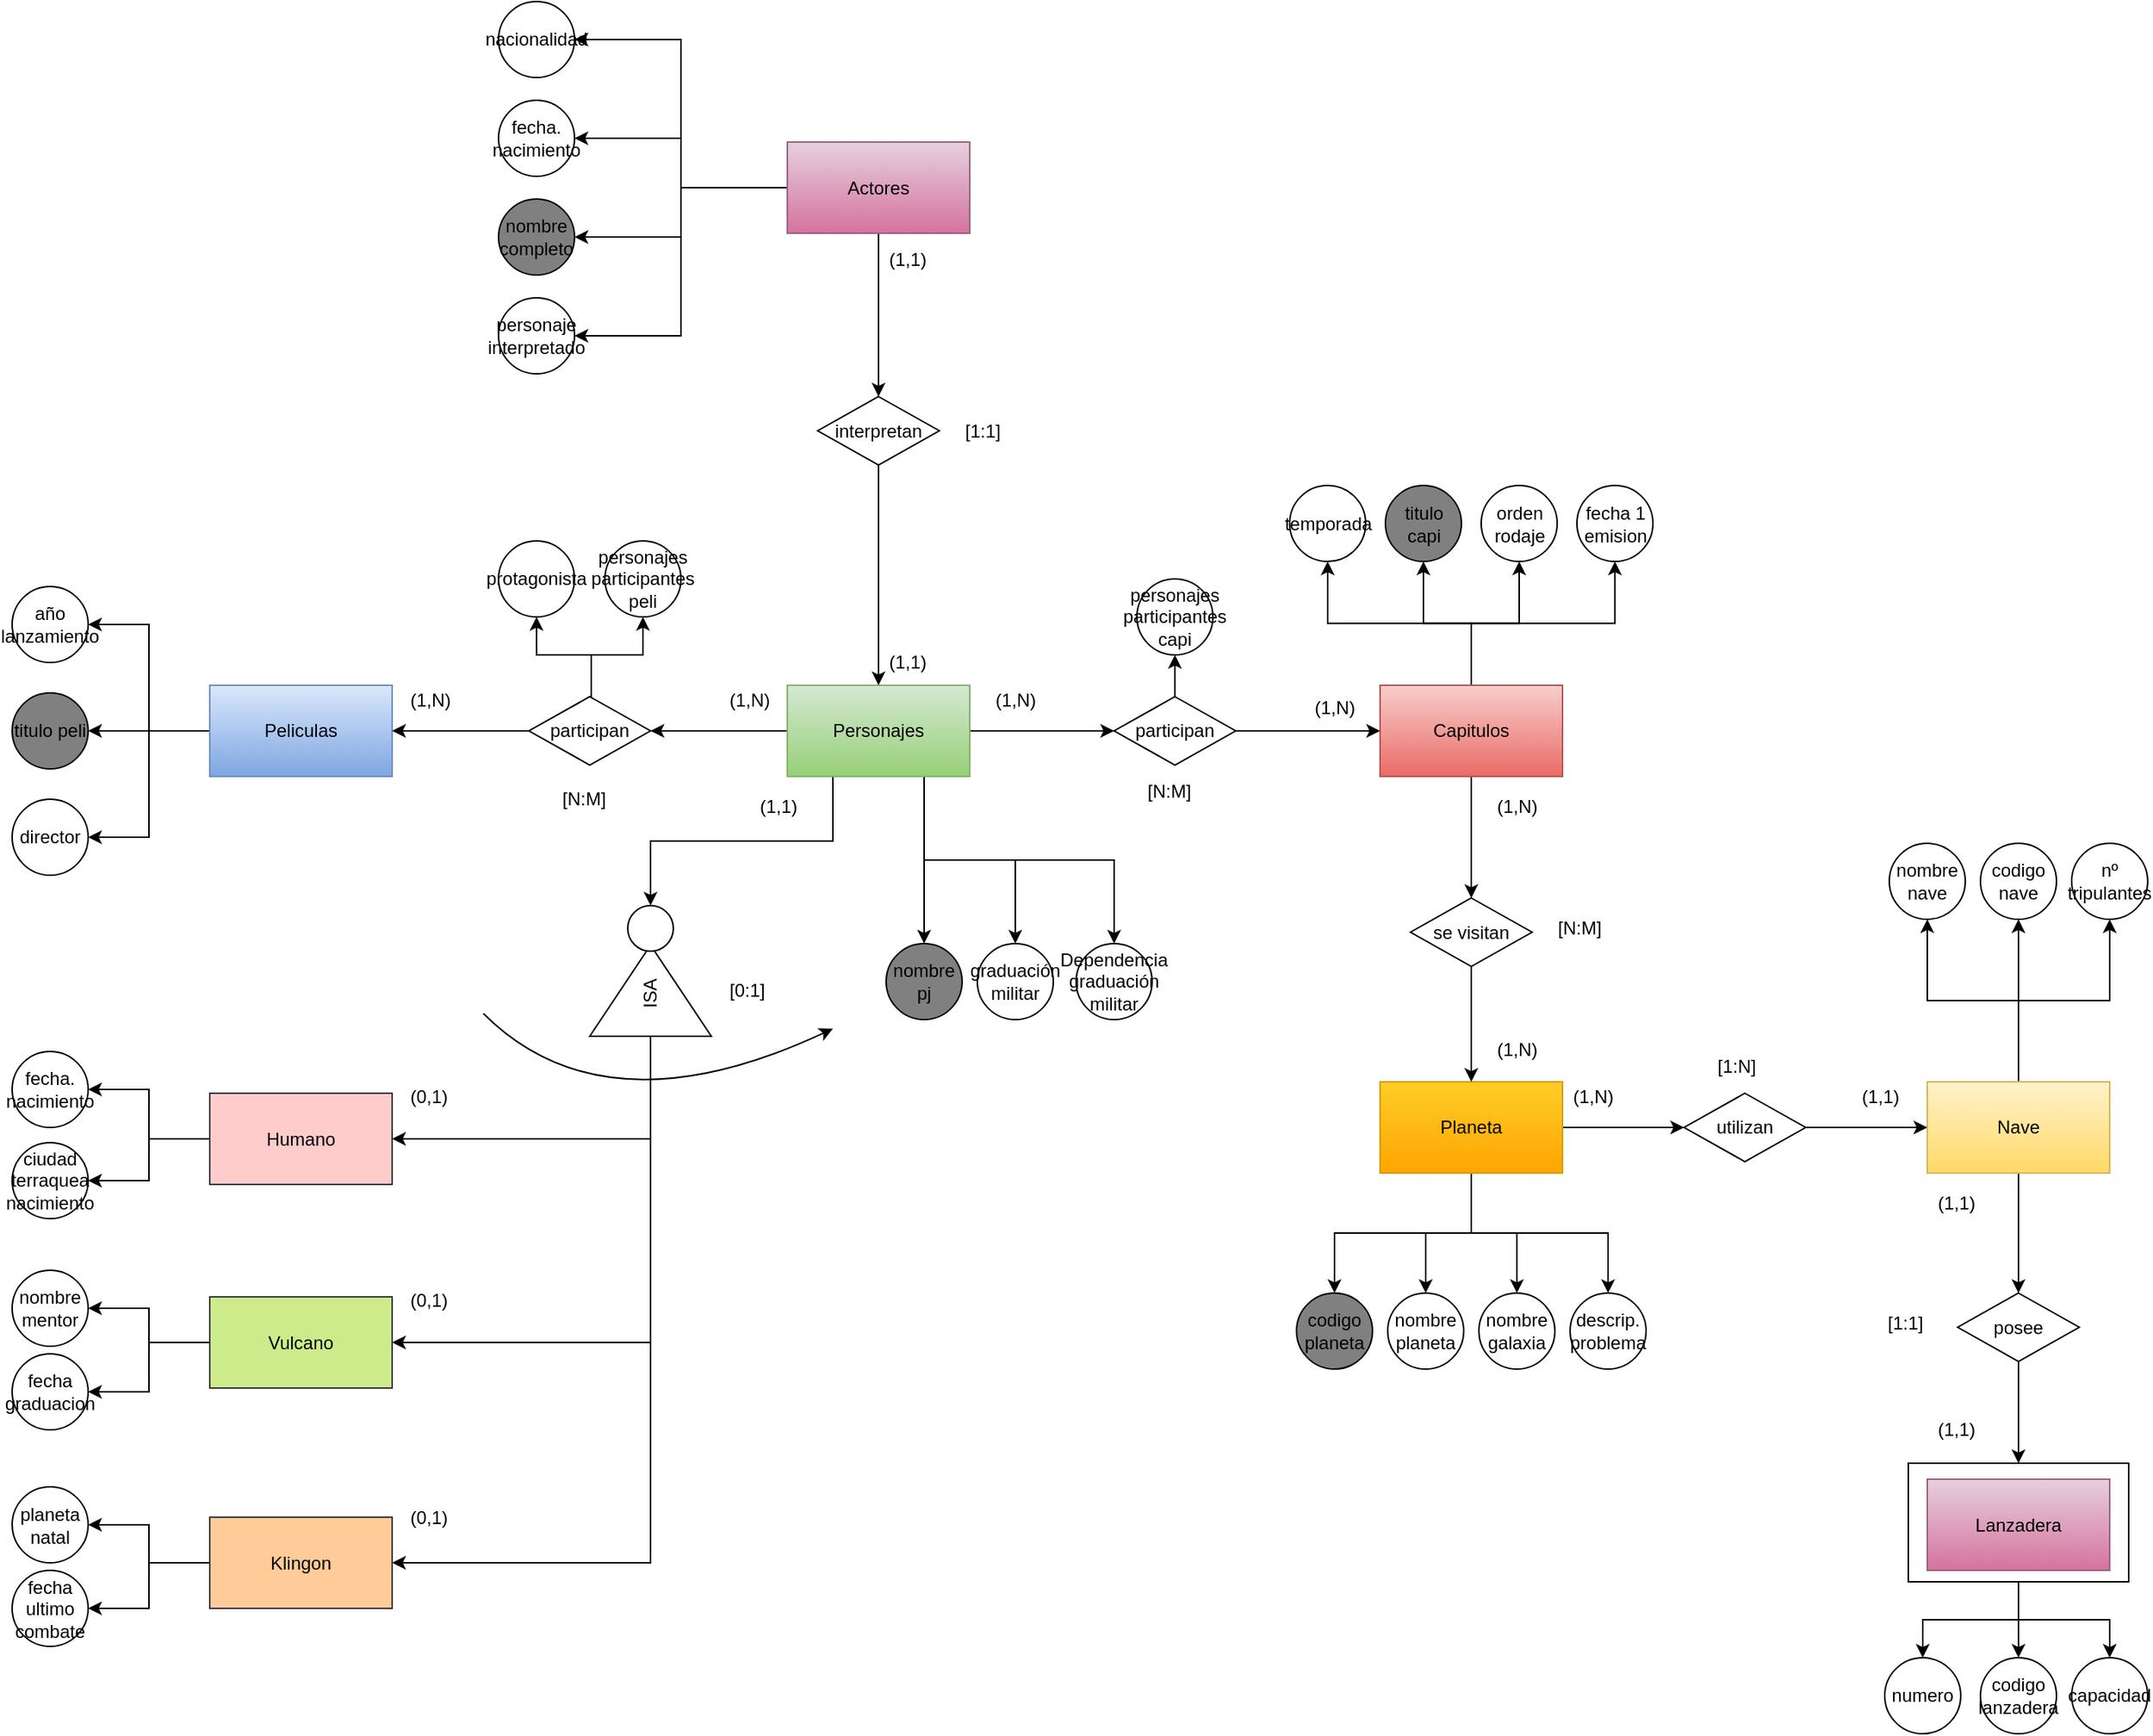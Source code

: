 <mxfile version="12.1.9" type="google" pages="1"><diagram id="Bj_cjg3gW9dYIg-QaqvD" name="Page-1"><mxGraphModel dx="3174" dy="2449" grid="1" gridSize="10" guides="1" tooltips="1" connect="1" arrows="1" fold="1" page="1" pageScale="1" pageWidth="827" pageHeight="1169" math="0" shadow="0"><root><mxCell id="0"/><mxCell id="1" parent="0"/><mxCell id="wrUA7awFtTfuler8grp1-19" style="edgeStyle=orthogonalEdgeStyle;rounded=0;orthogonalLoop=1;jettySize=auto;html=1;exitX=0.5;exitY=1;exitDx=0;exitDy=0;entryX=0.5;entryY=0;entryDx=0;entryDy=0;" edge="1" parent="1" source="wrUA7awFtTfuler8grp1-12" target="wrUA7awFtTfuler8grp1-13"><mxGeometry relative="1" as="geometry"/></mxCell><mxCell id="wrUA7awFtTfuler8grp1-21" style="edgeStyle=orthogonalEdgeStyle;rounded=0;orthogonalLoop=1;jettySize=auto;html=1;exitX=0.5;exitY=1;exitDx=0;exitDy=0;entryX=0.5;entryY=0;entryDx=0;entryDy=0;" edge="1" parent="1" source="wrUA7awFtTfuler8grp1-12" target="wrUA7awFtTfuler8grp1-8"><mxGeometry relative="1" as="geometry"/></mxCell><mxCell id="wrUA7awFtTfuler8grp1-22" style="edgeStyle=orthogonalEdgeStyle;rounded=0;orthogonalLoop=1;jettySize=auto;html=1;exitX=0.5;exitY=1;exitDx=0;exitDy=0;entryX=0.5;entryY=0;entryDx=0;entryDy=0;" edge="1" parent="1" source="wrUA7awFtTfuler8grp1-12" target="wrUA7awFtTfuler8grp1-9"><mxGeometry relative="1" as="geometry"/></mxCell><mxCell id="wrUA7awFtTfuler8grp1-12" value="" style="rounded=0;whiteSpace=wrap;html=1;" vertex="1" parent="1"><mxGeometry x="847.5" y="942" width="145" height="78" as="geometry"/></mxCell><mxCell id="1M9IzgPgor5zGGM9JkSE-14" style="edgeStyle=orthogonalEdgeStyle;rounded=0;orthogonalLoop=1;jettySize=auto;html=1;exitX=0;exitY=0.5;exitDx=0;exitDy=0;entryX=1;entryY=0.5;entryDx=0;entryDy=0;" parent="1" source="1M9IzgPgor5zGGM9JkSE-1" target="1M9IzgPgor5zGGM9JkSE-13" edge="1"><mxGeometry relative="1" as="geometry"/></mxCell><mxCell id="1M9IzgPgor5zGGM9JkSE-15" style="edgeStyle=orthogonalEdgeStyle;rounded=0;orthogonalLoop=1;jettySize=auto;html=1;exitX=0;exitY=0.5;exitDx=0;exitDy=0;entryX=1;entryY=0.5;entryDx=0;entryDy=0;" parent="1" source="1M9IzgPgor5zGGM9JkSE-1" target="1M9IzgPgor5zGGM9JkSE-12" edge="1"><mxGeometry relative="1" as="geometry"/></mxCell><mxCell id="1M9IzgPgor5zGGM9JkSE-16" style="edgeStyle=orthogonalEdgeStyle;rounded=0;orthogonalLoop=1;jettySize=auto;html=1;exitX=0;exitY=0.5;exitDx=0;exitDy=0;entryX=1;entryY=0.5;entryDx=0;entryDy=0;" parent="1" source="1M9IzgPgor5zGGM9JkSE-1" target="1M9IzgPgor5zGGM9JkSE-10" edge="1"><mxGeometry relative="1" as="geometry"/></mxCell><mxCell id="1M9IzgPgor5zGGM9JkSE-17" style="edgeStyle=orthogonalEdgeStyle;rounded=0;orthogonalLoop=1;jettySize=auto;html=1;exitX=0;exitY=0.5;exitDx=0;exitDy=0;entryX=1;entryY=0.5;entryDx=0;entryDy=0;" parent="1" source="1M9IzgPgor5zGGM9JkSE-1" target="1M9IzgPgor5zGGM9JkSE-11" edge="1"><mxGeometry relative="1" as="geometry"/></mxCell><mxCell id="1M9IzgPgor5zGGM9JkSE-67" style="edgeStyle=orthogonalEdgeStyle;rounded=0;orthogonalLoop=1;jettySize=auto;html=1;exitX=0.5;exitY=1;exitDx=0;exitDy=0;entryX=0.5;entryY=0;entryDx=0;entryDy=0;" parent="1" source="1M9IzgPgor5zGGM9JkSE-1" target="1M9IzgPgor5zGGM9JkSE-6" edge="1"><mxGeometry relative="1" as="geometry"/></mxCell><mxCell id="1M9IzgPgor5zGGM9JkSE-1" value="Actores" style="rounded=0;whiteSpace=wrap;html=1;gradientColor=#d5739d;fillColor=#e6d0de;strokeColor=#996185;" parent="1" vertex="1"><mxGeometry x="110" y="72.5" width="120" height="60" as="geometry"/></mxCell><mxCell id="1M9IzgPgor5zGGM9JkSE-53" style="edgeStyle=orthogonalEdgeStyle;rounded=0;orthogonalLoop=1;jettySize=auto;html=1;exitX=1;exitY=0.5;exitDx=0;exitDy=0;entryX=0;entryY=0.5;entryDx=0;entryDy=0;" parent="1" source="1M9IzgPgor5zGGM9JkSE-2" target="1M9IzgPgor5zGGM9JkSE-52" edge="1"><mxGeometry relative="1" as="geometry"/></mxCell><mxCell id="1M9IzgPgor5zGGM9JkSE-63" style="edgeStyle=orthogonalEdgeStyle;rounded=0;orthogonalLoop=1;jettySize=auto;html=1;exitX=0;exitY=0.5;exitDx=0;exitDy=0;entryX=1;entryY=0.5;entryDx=0;entryDy=0;" parent="1" source="1M9IzgPgor5zGGM9JkSE-2" target="1M9IzgPgor5zGGM9JkSE-60" edge="1"><mxGeometry relative="1" as="geometry"/></mxCell><mxCell id="zNhk2c5DU35OOitntYOD-1" style="edgeStyle=orthogonalEdgeStyle;rounded=0;orthogonalLoop=1;jettySize=auto;html=1;exitX=0.75;exitY=1;exitDx=0;exitDy=0;entryX=0.5;entryY=0;entryDx=0;entryDy=0;" parent="1" source="1M9IzgPgor5zGGM9JkSE-2" target="1M9IzgPgor5zGGM9JkSE-23" edge="1"><mxGeometry relative="1" as="geometry"/></mxCell><mxCell id="zNhk2c5DU35OOitntYOD-3" style="edgeStyle=orthogonalEdgeStyle;rounded=0;orthogonalLoop=1;jettySize=auto;html=1;exitX=0.75;exitY=1;exitDx=0;exitDy=0;entryX=0.5;entryY=0;entryDx=0;entryDy=0;" parent="1" source="1M9IzgPgor5zGGM9JkSE-2" target="1M9IzgPgor5zGGM9JkSE-21" edge="1"><mxGeometry relative="1" as="geometry"/></mxCell><mxCell id="zNhk2c5DU35OOitntYOD-4" style="edgeStyle=orthogonalEdgeStyle;rounded=0;orthogonalLoop=1;jettySize=auto;html=1;exitX=0.75;exitY=1;exitDx=0;exitDy=0;entryX=0.5;entryY=0;entryDx=0;entryDy=0;" parent="1" source="1M9IzgPgor5zGGM9JkSE-2" target="1M9IzgPgor5zGGM9JkSE-18" edge="1"><mxGeometry relative="1" as="geometry"/></mxCell><mxCell id="zNhk2c5DU35OOitntYOD-6" style="edgeStyle=orthogonalEdgeStyle;rounded=0;orthogonalLoop=1;jettySize=auto;html=1;exitX=0.25;exitY=1;exitDx=0;exitDy=0;entryX=1;entryY=0.5;entryDx=0;entryDy=0;" parent="1" source="wrUA7awFtTfuler8grp1-27" target="zNhk2c5DU35OOitntYOD-5" edge="1"><mxGeometry relative="1" as="geometry"/></mxCell><mxCell id="wrUA7awFtTfuler8grp1-29" style="edgeStyle=orthogonalEdgeStyle;rounded=0;orthogonalLoop=1;jettySize=auto;html=1;exitX=0.25;exitY=1;exitDx=0;exitDy=0;entryX=0.5;entryY=0;entryDx=0;entryDy=0;" edge="1" parent="1" source="1M9IzgPgor5zGGM9JkSE-2" target="wrUA7awFtTfuler8grp1-27"><mxGeometry relative="1" as="geometry"/></mxCell><mxCell id="1M9IzgPgor5zGGM9JkSE-2" value="Personajes" style="rounded=0;whiteSpace=wrap;html=1;gradientColor=#97d077;fillColor=#d5e8d4;strokeColor=#82b366;" parent="1" vertex="1"><mxGeometry x="110" y="430" width="120" height="60" as="geometry"/></mxCell><mxCell id="1M9IzgPgor5zGGM9JkSE-40" style="edgeStyle=orthogonalEdgeStyle;rounded=0;orthogonalLoop=1;jettySize=auto;html=1;exitX=0.5;exitY=1;exitDx=0;exitDy=0;entryX=0.5;entryY=0;entryDx=0;entryDy=0;" parent="1" source="1M9IzgPgor5zGGM9JkSE-3" target="1M9IzgPgor5zGGM9JkSE-39" edge="1"><mxGeometry relative="1" as="geometry"/></mxCell><mxCell id="1M9IzgPgor5zGGM9JkSE-48" style="edgeStyle=orthogonalEdgeStyle;rounded=0;orthogonalLoop=1;jettySize=auto;html=1;exitX=0.5;exitY=0;exitDx=0;exitDy=0;entryX=0.5;entryY=1;entryDx=0;entryDy=0;" parent="1" source="1M9IzgPgor5zGGM9JkSE-3" target="1M9IzgPgor5zGGM9JkSE-30" edge="1"><mxGeometry relative="1" as="geometry"/></mxCell><mxCell id="1M9IzgPgor5zGGM9JkSE-49" style="edgeStyle=orthogonalEdgeStyle;rounded=0;orthogonalLoop=1;jettySize=auto;html=1;exitX=0.5;exitY=0;exitDx=0;exitDy=0;entryX=0.5;entryY=1;entryDx=0;entryDy=0;" parent="1" source="1M9IzgPgor5zGGM9JkSE-3" target="1M9IzgPgor5zGGM9JkSE-29" edge="1"><mxGeometry relative="1" as="geometry"/></mxCell><mxCell id="1M9IzgPgor5zGGM9JkSE-50" style="edgeStyle=orthogonalEdgeStyle;rounded=0;orthogonalLoop=1;jettySize=auto;html=1;exitX=0.5;exitY=0;exitDx=0;exitDy=0;entryX=0.5;entryY=1;entryDx=0;entryDy=0;" parent="1" source="1M9IzgPgor5zGGM9JkSE-3" target="1M9IzgPgor5zGGM9JkSE-31" edge="1"><mxGeometry relative="1" as="geometry"/></mxCell><mxCell id="1M9IzgPgor5zGGM9JkSE-51" style="edgeStyle=orthogonalEdgeStyle;rounded=0;orthogonalLoop=1;jettySize=auto;html=1;exitX=0.5;exitY=0;exitDx=0;exitDy=0;entryX=0.5;entryY=1;entryDx=0;entryDy=0;" parent="1" source="1M9IzgPgor5zGGM9JkSE-3" target="1M9IzgPgor5zGGM9JkSE-32" edge="1"><mxGeometry relative="1" as="geometry"/></mxCell><mxCell id="1M9IzgPgor5zGGM9JkSE-3" value="Capitulos" style="rounded=0;whiteSpace=wrap;html=1;gradientColor=#ea6b66;fillColor=#f8cecc;strokeColor=#b85450;" parent="1" vertex="1"><mxGeometry x="500" y="430" width="120" height="60" as="geometry"/></mxCell><mxCell id="1M9IzgPgor5zGGM9JkSE-71" style="edgeStyle=orthogonalEdgeStyle;rounded=0;orthogonalLoop=1;jettySize=auto;html=1;exitX=0;exitY=0.5;exitDx=0;exitDy=0;entryX=1;entryY=0.5;entryDx=0;entryDy=0;" parent="1" source="1M9IzgPgor5zGGM9JkSE-4" target="1M9IzgPgor5zGGM9JkSE-68" edge="1"><mxGeometry relative="1" as="geometry"/></mxCell><mxCell id="1M9IzgPgor5zGGM9JkSE-72" style="edgeStyle=orthogonalEdgeStyle;rounded=0;orthogonalLoop=1;jettySize=auto;html=1;exitX=0;exitY=0.5;exitDx=0;exitDy=0;entryX=1;entryY=0.5;entryDx=0;entryDy=0;" parent="1" source="1M9IzgPgor5zGGM9JkSE-4" target="1M9IzgPgor5zGGM9JkSE-69" edge="1"><mxGeometry relative="1" as="geometry"/></mxCell><mxCell id="1M9IzgPgor5zGGM9JkSE-73" style="edgeStyle=orthogonalEdgeStyle;rounded=0;orthogonalLoop=1;jettySize=auto;html=1;exitX=0;exitY=0.5;exitDx=0;exitDy=0;entryX=1;entryY=0.5;entryDx=0;entryDy=0;" parent="1" source="1M9IzgPgor5zGGM9JkSE-4" target="1M9IzgPgor5zGGM9JkSE-70" edge="1"><mxGeometry relative="1" as="geometry"/></mxCell><mxCell id="1M9IzgPgor5zGGM9JkSE-4" value="Peliculas" style="rounded=0;whiteSpace=wrap;html=1;gradientColor=#7ea6e0;fillColor=#dae8fc;strokeColor=#6c8ebf;" parent="1" vertex="1"><mxGeometry x="-270" y="430" width="120" height="60" as="geometry"/></mxCell><mxCell id="1M9IzgPgor5zGGM9JkSE-56" style="edgeStyle=orthogonalEdgeStyle;rounded=0;orthogonalLoop=1;jettySize=auto;html=1;exitX=0.5;exitY=1;exitDx=0;exitDy=0;entryX=0.5;entryY=0;entryDx=0;entryDy=0;" parent="1" source="1M9IzgPgor5zGGM9JkSE-5" target="1M9IzgPgor5zGGM9JkSE-42" edge="1"><mxGeometry relative="1" as="geometry"/></mxCell><mxCell id="1M9IzgPgor5zGGM9JkSE-57" style="edgeStyle=orthogonalEdgeStyle;rounded=0;orthogonalLoop=1;jettySize=auto;html=1;exitX=0.5;exitY=1;exitDx=0;exitDy=0;entryX=0.5;entryY=0;entryDx=0;entryDy=0;" parent="1" source="1M9IzgPgor5zGGM9JkSE-5" target="1M9IzgPgor5zGGM9JkSE-43" edge="1"><mxGeometry relative="1" as="geometry"/></mxCell><mxCell id="1M9IzgPgor5zGGM9JkSE-58" style="edgeStyle=orthogonalEdgeStyle;rounded=0;orthogonalLoop=1;jettySize=auto;html=1;exitX=0.5;exitY=1;exitDx=0;exitDy=0;entryX=0.5;entryY=0;entryDx=0;entryDy=0;" parent="1" source="1M9IzgPgor5zGGM9JkSE-5" target="1M9IzgPgor5zGGM9JkSE-44" edge="1"><mxGeometry relative="1" as="geometry"/></mxCell><mxCell id="1M9IzgPgor5zGGM9JkSE-59" style="edgeStyle=orthogonalEdgeStyle;rounded=0;orthogonalLoop=1;jettySize=auto;html=1;exitX=0.5;exitY=1;exitDx=0;exitDy=0;entryX=0.5;entryY=0;entryDx=0;entryDy=0;" parent="1" source="1M9IzgPgor5zGGM9JkSE-5" target="1M9IzgPgor5zGGM9JkSE-45" edge="1"><mxGeometry relative="1" as="geometry"/></mxCell><mxCell id="1M9IzgPgor5zGGM9JkSE-96" style="edgeStyle=orthogonalEdgeStyle;rounded=0;orthogonalLoop=1;jettySize=auto;html=1;exitX=1;exitY=0.5;exitDx=0;exitDy=0;entryX=0;entryY=0.5;entryDx=0;entryDy=0;" parent="1" source="1M9IzgPgor5zGGM9JkSE-5" target="1M9IzgPgor5zGGM9JkSE-95" edge="1"><mxGeometry relative="1" as="geometry"/></mxCell><mxCell id="1M9IzgPgor5zGGM9JkSE-5" value="Planeta" style="rounded=0;whiteSpace=wrap;html=1;gradientColor=#ffa500;fillColor=#ffcd28;strokeColor=#d79b00;" parent="1" vertex="1"><mxGeometry x="500" y="691" width="120" height="60" as="geometry"/></mxCell><mxCell id="wrUA7awFtTfuler8grp1-1" style="edgeStyle=orthogonalEdgeStyle;rounded=0;orthogonalLoop=1;jettySize=auto;html=1;exitX=0.5;exitY=0;exitDx=0;exitDy=0;entryX=0.5;entryY=1;entryDx=0;entryDy=0;" edge="1" parent="1" source="1M9IzgPgor5zGGM9JkSE-92" target="1M9IzgPgor5zGGM9JkSE-98"><mxGeometry relative="1" as="geometry"/></mxCell><mxCell id="wrUA7awFtTfuler8grp1-2" style="edgeStyle=orthogonalEdgeStyle;rounded=0;orthogonalLoop=1;jettySize=auto;html=1;exitX=0.5;exitY=0;exitDx=0;exitDy=0;entryX=0.5;entryY=1;entryDx=0;entryDy=0;" edge="1" parent="1" source="1M9IzgPgor5zGGM9JkSE-92" target="1M9IzgPgor5zGGM9JkSE-99"><mxGeometry relative="1" as="geometry"/></mxCell><mxCell id="wrUA7awFtTfuler8grp1-3" style="edgeStyle=orthogonalEdgeStyle;rounded=0;orthogonalLoop=1;jettySize=auto;html=1;exitX=0.5;exitY=0;exitDx=0;exitDy=0;entryX=0.5;entryY=1;entryDx=0;entryDy=0;" edge="1" parent="1" source="1M9IzgPgor5zGGM9JkSE-92" target="1M9IzgPgor5zGGM9JkSE-100"><mxGeometry relative="1" as="geometry"/></mxCell><mxCell id="wrUA7awFtTfuler8grp1-16" style="edgeStyle=orthogonalEdgeStyle;rounded=0;orthogonalLoop=1;jettySize=auto;html=1;exitX=0.5;exitY=1;exitDx=0;exitDy=0;entryX=0.5;entryY=0;entryDx=0;entryDy=0;" edge="1" parent="1" source="1M9IzgPgor5zGGM9JkSE-92" target="wrUA7awFtTfuler8grp1-15"><mxGeometry relative="1" as="geometry"/></mxCell><mxCell id="1M9IzgPgor5zGGM9JkSE-92" value="Nave" style="rounded=0;whiteSpace=wrap;html=1;gradientColor=#ffd966;fillColor=#fff2cc;strokeColor=#d6b656;" parent="1" vertex="1"><mxGeometry x="860" y="691" width="120" height="60" as="geometry"/></mxCell><mxCell id="1M9IzgPgor5zGGM9JkSE-8" style="edgeStyle=orthogonalEdgeStyle;rounded=0;orthogonalLoop=1;jettySize=auto;html=1;exitX=0.5;exitY=1;exitDx=0;exitDy=0;entryX=0.5;entryY=0;entryDx=0;entryDy=0;" parent="1" source="1M9IzgPgor5zGGM9JkSE-6" target="1M9IzgPgor5zGGM9JkSE-2" edge="1"><mxGeometry relative="1" as="geometry"/></mxCell><mxCell id="1M9IzgPgor5zGGM9JkSE-6" value="interpretan" style="rhombus;whiteSpace=wrap;html=1;" parent="1" vertex="1"><mxGeometry x="130" y="240" width="80" height="45" as="geometry"/></mxCell><mxCell id="1M9IzgPgor5zGGM9JkSE-10" value="nombre completo" style="ellipse;whiteSpace=wrap;html=1;aspect=fixed;fillColor=#808080;" parent="1" vertex="1"><mxGeometry x="-80" y="110" width="50" height="50" as="geometry"/></mxCell><mxCell id="1M9IzgPgor5zGGM9JkSE-11" value="personaje interpretado" style="ellipse;whiteSpace=wrap;html=1;aspect=fixed;" parent="1" vertex="1"><mxGeometry x="-80" y="175" width="50" height="50" as="geometry"/></mxCell><mxCell id="1M9IzgPgor5zGGM9JkSE-12" value="fecha. nacimiento" style="ellipse;whiteSpace=wrap;html=1;aspect=fixed;" parent="1" vertex="1"><mxGeometry x="-80" y="45" width="50" height="50" as="geometry"/></mxCell><mxCell id="1M9IzgPgor5zGGM9JkSE-13" value="nacionalidad" style="ellipse;whiteSpace=wrap;html=1;aspect=fixed;" parent="1" vertex="1"><mxGeometry x="-80" y="-20" width="50" height="50" as="geometry"/></mxCell><mxCell id="1M9IzgPgor5zGGM9JkSE-18" value="nombre pj" style="ellipse;whiteSpace=wrap;html=1;aspect=fixed;fillColor=#808080;" parent="1" vertex="1"><mxGeometry x="175" y="600" width="50" height="50" as="geometry"/></mxCell><mxCell id="1M9IzgPgor5zGGM9JkSE-21" value="graduación militar" style="ellipse;whiteSpace=wrap;html=1;aspect=fixed;" parent="1" vertex="1"><mxGeometry x="235" y="600" width="50" height="50" as="geometry"/></mxCell><mxCell id="1M9IzgPgor5zGGM9JkSE-23" value="Dependencia graduación militar" style="ellipse;whiteSpace=wrap;html=1;aspect=fixed;" parent="1" vertex="1"><mxGeometry x="300" y="600" width="50" height="50" as="geometry"/></mxCell><mxCell id="1M9IzgPgor5zGGM9JkSE-29" value="temporada" style="ellipse;whiteSpace=wrap;html=1;aspect=fixed;" parent="1" vertex="1"><mxGeometry x="440.5" y="298.5" width="50" height="50" as="geometry"/></mxCell><mxCell id="1M9IzgPgor5zGGM9JkSE-30" value="titulo capi" style="ellipse;whiteSpace=wrap;html=1;aspect=fixed;fillColor=#808080;" parent="1" vertex="1"><mxGeometry x="503.5" y="298.5" width="50" height="50" as="geometry"/></mxCell><mxCell id="1M9IzgPgor5zGGM9JkSE-31" value="orden rodaje" style="ellipse;whiteSpace=wrap;html=1;aspect=fixed;" parent="1" vertex="1"><mxGeometry x="566.5" y="298.5" width="50" height="50" as="geometry"/></mxCell><mxCell id="1M9IzgPgor5zGGM9JkSE-32" value="fecha 1 emision" style="ellipse;whiteSpace=wrap;html=1;aspect=fixed;" parent="1" vertex="1"><mxGeometry x="629.5" y="298.5" width="50" height="50" as="geometry"/></mxCell><mxCell id="1M9IzgPgor5zGGM9JkSE-33" value="personajes participantes capi" style="ellipse;whiteSpace=wrap;html=1;aspect=fixed;" parent="1" vertex="1"><mxGeometry x="340" y="360" width="50" height="50" as="geometry"/></mxCell><mxCell id="1M9IzgPgor5zGGM9JkSE-41" style="edgeStyle=orthogonalEdgeStyle;rounded=0;orthogonalLoop=1;jettySize=auto;html=1;exitX=0.5;exitY=1;exitDx=0;exitDy=0;entryX=0.5;entryY=0;entryDx=0;entryDy=0;" parent="1" source="1M9IzgPgor5zGGM9JkSE-39" target="1M9IzgPgor5zGGM9JkSE-5" edge="1"><mxGeometry relative="1" as="geometry"/></mxCell><mxCell id="1M9IzgPgor5zGGM9JkSE-39" value="se visitan" style="rhombus;whiteSpace=wrap;html=1;" parent="1" vertex="1"><mxGeometry x="520" y="570" width="80" height="45" as="geometry"/></mxCell><mxCell id="1M9IzgPgor5zGGM9JkSE-42" value="codigo planeta" style="ellipse;whiteSpace=wrap;html=1;aspect=fixed;fillColor=#808080;" parent="1" vertex="1"><mxGeometry x="445" y="830" width="50" height="50" as="geometry"/></mxCell><mxCell id="1M9IzgPgor5zGGM9JkSE-43" value="nombre planeta" style="ellipse;whiteSpace=wrap;html=1;aspect=fixed;" parent="1" vertex="1"><mxGeometry x="505" y="830" width="50" height="50" as="geometry"/></mxCell><mxCell id="1M9IzgPgor5zGGM9JkSE-44" value="nombre galaxia" style="ellipse;whiteSpace=wrap;html=1;aspect=fixed;" parent="1" vertex="1"><mxGeometry x="565" y="830" width="50" height="50" as="geometry"/></mxCell><mxCell id="1M9IzgPgor5zGGM9JkSE-45" value="descrip. problema" style="ellipse;whiteSpace=wrap;html=1;aspect=fixed;" parent="1" vertex="1"><mxGeometry x="625" y="830" width="50" height="50" as="geometry"/></mxCell><mxCell id="1M9IzgPgor5zGGM9JkSE-54" style="edgeStyle=orthogonalEdgeStyle;rounded=0;orthogonalLoop=1;jettySize=auto;html=1;exitX=1;exitY=0.5;exitDx=0;exitDy=0;entryX=0;entryY=0.5;entryDx=0;entryDy=0;" parent="1" source="1M9IzgPgor5zGGM9JkSE-52" target="1M9IzgPgor5zGGM9JkSE-3" edge="1"><mxGeometry relative="1" as="geometry"/></mxCell><mxCell id="1M9IzgPgor5zGGM9JkSE-55" style="edgeStyle=orthogonalEdgeStyle;rounded=0;orthogonalLoop=1;jettySize=auto;html=1;exitX=0.5;exitY=0;exitDx=0;exitDy=0;entryX=0.5;entryY=1;entryDx=0;entryDy=0;" parent="1" source="1M9IzgPgor5zGGM9JkSE-52" target="1M9IzgPgor5zGGM9JkSE-33" edge="1"><mxGeometry relative="1" as="geometry"/></mxCell><mxCell id="1M9IzgPgor5zGGM9JkSE-52" value="participan" style="rhombus;whiteSpace=wrap;html=1;" parent="1" vertex="1"><mxGeometry x="325" y="437.5" width="80" height="45" as="geometry"/></mxCell><mxCell id="1M9IzgPgor5zGGM9JkSE-64" style="edgeStyle=orthogonalEdgeStyle;rounded=0;orthogonalLoop=1;jettySize=auto;html=1;exitX=0;exitY=0.5;exitDx=0;exitDy=0;entryX=1;entryY=0.5;entryDx=0;entryDy=0;" parent="1" source="1M9IzgPgor5zGGM9JkSE-60" target="1M9IzgPgor5zGGM9JkSE-4" edge="1"><mxGeometry relative="1" as="geometry"/></mxCell><mxCell id="1M9IzgPgor5zGGM9JkSE-65" style="edgeStyle=orthogonalEdgeStyle;rounded=0;orthogonalLoop=1;jettySize=auto;html=1;exitX=0.5;exitY=0;exitDx=0;exitDy=0;entryX=0.5;entryY=1;entryDx=0;entryDy=0;" parent="1" source="1M9IzgPgor5zGGM9JkSE-60" target="1M9IzgPgor5zGGM9JkSE-61" edge="1"><mxGeometry relative="1" as="geometry"><Array as="points"><mxPoint x="-19" y="410"/><mxPoint x="-55" y="410"/></Array></mxGeometry></mxCell><mxCell id="1M9IzgPgor5zGGM9JkSE-66" style="edgeStyle=orthogonalEdgeStyle;rounded=0;orthogonalLoop=1;jettySize=auto;html=1;exitX=0.5;exitY=0;exitDx=0;exitDy=0;entryX=0.5;entryY=1;entryDx=0;entryDy=0;" parent="1" source="1M9IzgPgor5zGGM9JkSE-60" target="1M9IzgPgor5zGGM9JkSE-62" edge="1"><mxGeometry relative="1" as="geometry"><Array as="points"><mxPoint x="-19" y="410"/><mxPoint x="15" y="410"/></Array></mxGeometry></mxCell><mxCell id="1M9IzgPgor5zGGM9JkSE-60" value="participan" style="rhombus;whiteSpace=wrap;html=1;" parent="1" vertex="1"><mxGeometry x="-60" y="437.5" width="80" height="45" as="geometry"/></mxCell><mxCell id="1M9IzgPgor5zGGM9JkSE-61" value="protagonista" style="ellipse;whiteSpace=wrap;html=1;aspect=fixed;" parent="1" vertex="1"><mxGeometry x="-80" y="335" width="50" height="50" as="geometry"/></mxCell><mxCell id="1M9IzgPgor5zGGM9JkSE-62" value="personajes participantes peli" style="ellipse;whiteSpace=wrap;html=1;aspect=fixed;" parent="1" vertex="1"><mxGeometry x="-10" y="335" width="50" height="50" as="geometry"/></mxCell><mxCell id="1M9IzgPgor5zGGM9JkSE-68" value="año lanzamiento" style="ellipse;whiteSpace=wrap;html=1;aspect=fixed;" parent="1" vertex="1"><mxGeometry x="-400" y="365" width="50" height="50" as="geometry"/></mxCell><mxCell id="1M9IzgPgor5zGGM9JkSE-69" value="titulo peli" style="ellipse;whiteSpace=wrap;html=1;aspect=fixed;fillColor=#808080;" parent="1" vertex="1"><mxGeometry x="-400" y="435" width="50" height="50" as="geometry"/></mxCell><mxCell id="1M9IzgPgor5zGGM9JkSE-70" value="director" style="ellipse;whiteSpace=wrap;html=1;aspect=fixed;" parent="1" vertex="1"><mxGeometry x="-400" y="505" width="50" height="50" as="geometry"/></mxCell><mxCell id="1M9IzgPgor5zGGM9JkSE-77" value="(1,1)" style="text;html=1;resizable=0;points=[];autosize=1;align=left;verticalAlign=top;spacingTop=-4;" parent="1" vertex="1"><mxGeometry x="175" y="140" width="40" height="20" as="geometry"/></mxCell><mxCell id="1M9IzgPgor5zGGM9JkSE-78" value="(1,1)" style="text;html=1;resizable=0;points=[];autosize=1;align=left;verticalAlign=top;spacingTop=-4;" parent="1" vertex="1"><mxGeometry x="175" y="405" width="40" height="20" as="geometry"/></mxCell><mxCell id="1M9IzgPgor5zGGM9JkSE-79" value="[1:1]" style="text;html=1;resizable=0;points=[];autosize=1;align=left;verticalAlign=top;spacingTop=-4;" parent="1" vertex="1"><mxGeometry x="225" y="252.5" width="40" height="20" as="geometry"/></mxCell><mxCell id="1M9IzgPgor5zGGM9JkSE-81" value="(1,N)" style="text;html=1;resizable=0;points=[];autosize=1;align=left;verticalAlign=top;spacingTop=-4;" parent="1" vertex="1"><mxGeometry x="245" y="430" width="40" height="20" as="geometry"/></mxCell><mxCell id="1M9IzgPgor5zGGM9JkSE-82" value="[N:M]" style="text;html=1;resizable=0;points=[];autosize=1;align=left;verticalAlign=top;spacingTop=-4;" parent="1" vertex="1"><mxGeometry x="345" y="490" width="40" height="20" as="geometry"/></mxCell><mxCell id="1M9IzgPgor5zGGM9JkSE-83" value="(1,N)" style="text;html=1;resizable=0;points=[];autosize=1;align=left;verticalAlign=top;spacingTop=-4;" parent="1" vertex="1"><mxGeometry x="-140" y="430" width="40" height="20" as="geometry"/></mxCell><mxCell id="1M9IzgPgor5zGGM9JkSE-84" value="(1,N)" style="text;html=1;resizable=0;points=[];autosize=1;align=left;verticalAlign=top;spacingTop=-4;" parent="1" vertex="1"><mxGeometry x="70" y="430" width="40" height="20" as="geometry"/></mxCell><mxCell id="1M9IzgPgor5zGGM9JkSE-86" value="[N:M]" style="text;html=1;resizable=0;points=[];autosize=1;align=left;verticalAlign=top;spacingTop=-4;" parent="1" vertex="1"><mxGeometry x="-40.5" y="495" width="40" height="20" as="geometry"/></mxCell><mxCell id="1M9IzgPgor5zGGM9JkSE-88" value="(1,N)" style="text;html=1;resizable=0;points=[];autosize=1;align=left;verticalAlign=top;spacingTop=-4;" parent="1" vertex="1"><mxGeometry x="455" y="435" width="40" height="20" as="geometry"/></mxCell><mxCell id="1M9IzgPgor5zGGM9JkSE-89" value="(1,N)" style="text;html=1;resizable=0;points=[];autosize=1;align=left;verticalAlign=top;spacingTop=-4;" parent="1" vertex="1"><mxGeometry x="575" y="660" width="40" height="20" as="geometry"/></mxCell><mxCell id="1M9IzgPgor5zGGM9JkSE-90" value="(1,N)" style="text;html=1;resizable=0;points=[];autosize=1;align=left;verticalAlign=top;spacingTop=-4;" parent="1" vertex="1"><mxGeometry x="575" y="500" width="40" height="20" as="geometry"/></mxCell><mxCell id="1M9IzgPgor5zGGM9JkSE-91" value="[N:M]" style="text;html=1;resizable=0;points=[];autosize=1;align=left;verticalAlign=top;spacingTop=-4;" parent="1" vertex="1"><mxGeometry x="615" y="580" width="40" height="20" as="geometry"/></mxCell><mxCell id="1M9IzgPgor5zGGM9JkSE-97" style="edgeStyle=orthogonalEdgeStyle;rounded=0;orthogonalLoop=1;jettySize=auto;html=1;exitX=1;exitY=0.5;exitDx=0;exitDy=0;entryX=0;entryY=0.5;entryDx=0;entryDy=0;" parent="1" source="1M9IzgPgor5zGGM9JkSE-95" target="1M9IzgPgor5zGGM9JkSE-92" edge="1"><mxGeometry relative="1" as="geometry"/></mxCell><mxCell id="1M9IzgPgor5zGGM9JkSE-95" value="utilizan" style="rhombus;whiteSpace=wrap;html=1;" parent="1" vertex="1"><mxGeometry x="700" y="698.5" width="80" height="45" as="geometry"/></mxCell><mxCell id="1M9IzgPgor5zGGM9JkSE-98" value="nombre nave" style="ellipse;whiteSpace=wrap;html=1;aspect=fixed;" parent="1" vertex="1"><mxGeometry x="835" y="534" width="50" height="50" as="geometry"/></mxCell><mxCell id="1M9IzgPgor5zGGM9JkSE-99" value="codigo nave" style="ellipse;whiteSpace=wrap;html=1;aspect=fixed;" parent="1" vertex="1"><mxGeometry x="895" y="534" width="50" height="50" as="geometry"/></mxCell><mxCell id="1M9IzgPgor5zGGM9JkSE-100" value="nº tripulantes" style="ellipse;whiteSpace=wrap;html=1;aspect=fixed;" parent="1" vertex="1"><mxGeometry x="955" y="534" width="50" height="50" as="geometry"/></mxCell><mxCell id="1M9IzgPgor5zGGM9JkSE-104" value="(1,1)" style="text;html=1;resizable=0;points=[];autosize=1;align=left;verticalAlign=top;spacingTop=-4;" parent="1" vertex="1"><mxGeometry x="815" y="691" width="40" height="20" as="geometry"/></mxCell><mxCell id="1M9IzgPgor5zGGM9JkSE-105" value="(1,N)" style="text;html=1;resizable=0;points=[];autosize=1;align=left;verticalAlign=top;spacingTop=-4;" parent="1" vertex="1"><mxGeometry x="625" y="691" width="40" height="20" as="geometry"/></mxCell><mxCell id="1M9IzgPgor5zGGM9JkSE-106" value="[1:N]" style="text;html=1;resizable=0;points=[];autosize=1;align=left;verticalAlign=top;spacingTop=-4;" parent="1" vertex="1"><mxGeometry x="720" y="671" width="40" height="20" as="geometry"/></mxCell><mxCell id="zNhk2c5DU35OOitntYOD-25" style="edgeStyle=orthogonalEdgeStyle;rounded=0;orthogonalLoop=1;jettySize=auto;html=1;exitX=0;exitY=0.5;exitDx=0;exitDy=0;entryX=1;entryY=0.5;entryDx=0;entryDy=0;" parent="1" source="zNhk2c5DU35OOitntYOD-5" target="zNhk2c5DU35OOitntYOD-7" edge="1"><mxGeometry relative="1" as="geometry"/></mxCell><mxCell id="zNhk2c5DU35OOitntYOD-26" style="edgeStyle=orthogonalEdgeStyle;rounded=0;orthogonalLoop=1;jettySize=auto;html=1;exitX=0;exitY=0.5;exitDx=0;exitDy=0;entryX=1;entryY=0.5;entryDx=0;entryDy=0;" parent="1" source="zNhk2c5DU35OOitntYOD-5" target="zNhk2c5DU35OOitntYOD-9" edge="1"><mxGeometry relative="1" as="geometry"/></mxCell><mxCell id="zNhk2c5DU35OOitntYOD-27" style="edgeStyle=orthogonalEdgeStyle;rounded=0;orthogonalLoop=1;jettySize=auto;html=1;exitX=0;exitY=0.5;exitDx=0;exitDy=0;entryX=1;entryY=0.5;entryDx=0;entryDy=0;" parent="1" source="zNhk2c5DU35OOitntYOD-5" target="zNhk2c5DU35OOitntYOD-11" edge="1"><mxGeometry relative="1" as="geometry"/></mxCell><mxCell id="zNhk2c5DU35OOitntYOD-5" value="ISA&amp;nbsp; " style="triangle;whiteSpace=wrap;html=1;rotation=-90;" parent="1" vertex="1"><mxGeometry x="-10" y="591" width="60" height="80" as="geometry"/></mxCell><mxCell id="zNhk2c5DU35OOitntYOD-15" style="edgeStyle=orthogonalEdgeStyle;rounded=0;orthogonalLoop=1;jettySize=auto;html=1;exitX=0;exitY=0.5;exitDx=0;exitDy=0;entryX=1;entryY=0.5;entryDx=0;entryDy=0;" parent="1" source="zNhk2c5DU35OOitntYOD-7" target="zNhk2c5DU35OOitntYOD-13" edge="1"><mxGeometry relative="1" as="geometry"/></mxCell><mxCell id="zNhk2c5DU35OOitntYOD-16" style="edgeStyle=orthogonalEdgeStyle;rounded=0;orthogonalLoop=1;jettySize=auto;html=1;exitX=0;exitY=0.5;exitDx=0;exitDy=0;entryX=1;entryY=0.5;entryDx=0;entryDy=0;" parent="1" source="zNhk2c5DU35OOitntYOD-7" target="zNhk2c5DU35OOitntYOD-14" edge="1"><mxGeometry relative="1" as="geometry"/></mxCell><mxCell id="zNhk2c5DU35OOitntYOD-7" value="Humano" style="rounded=0;whiteSpace=wrap;html=1;fillColor=#ffcccc;strokeColor=#36393d;" parent="1" vertex="1"><mxGeometry x="-270" y="698.5" width="120" height="60" as="geometry"/></mxCell><mxCell id="zNhk2c5DU35OOitntYOD-19" style="edgeStyle=orthogonalEdgeStyle;rounded=0;orthogonalLoop=1;jettySize=auto;html=1;exitX=0;exitY=0.5;exitDx=0;exitDy=0;entryX=1;entryY=0.5;entryDx=0;entryDy=0;" parent="1" source="zNhk2c5DU35OOitntYOD-9" target="zNhk2c5DU35OOitntYOD-17" edge="1"><mxGeometry relative="1" as="geometry"/></mxCell><mxCell id="zNhk2c5DU35OOitntYOD-20" style="edgeStyle=orthogonalEdgeStyle;rounded=0;orthogonalLoop=1;jettySize=auto;html=1;exitX=0;exitY=0.5;exitDx=0;exitDy=0;entryX=1;entryY=0.5;entryDx=0;entryDy=0;" parent="1" source="zNhk2c5DU35OOitntYOD-9" target="zNhk2c5DU35OOitntYOD-18" edge="1"><mxGeometry relative="1" as="geometry"/></mxCell><mxCell id="zNhk2c5DU35OOitntYOD-9" value="Vulcano" style="rounded=0;whiteSpace=wrap;html=1;fillColor=#cdeb8b;strokeColor=#36393d;" parent="1" vertex="1"><mxGeometry x="-270" y="832.5" width="120" height="60" as="geometry"/></mxCell><mxCell id="zNhk2c5DU35OOitntYOD-23" style="edgeStyle=orthogonalEdgeStyle;rounded=0;orthogonalLoop=1;jettySize=auto;html=1;exitX=0;exitY=0.5;exitDx=0;exitDy=0;entryX=1;entryY=0.5;entryDx=0;entryDy=0;" parent="1" source="zNhk2c5DU35OOitntYOD-11" target="zNhk2c5DU35OOitntYOD-21" edge="1"><mxGeometry relative="1" as="geometry"/></mxCell><mxCell id="zNhk2c5DU35OOitntYOD-24" style="edgeStyle=orthogonalEdgeStyle;rounded=0;orthogonalLoop=1;jettySize=auto;html=1;exitX=0;exitY=0.5;exitDx=0;exitDy=0;entryX=1;entryY=0.5;entryDx=0;entryDy=0;" parent="1" source="zNhk2c5DU35OOitntYOD-11" target="zNhk2c5DU35OOitntYOD-22" edge="1"><mxGeometry relative="1" as="geometry"/></mxCell><mxCell id="zNhk2c5DU35OOitntYOD-11" value="Klingon" style="rounded=0;whiteSpace=wrap;html=1;fillColor=#ffcc99;strokeColor=#36393d;" parent="1" vertex="1"><mxGeometry x="-270" y="977.5" width="120" height="60" as="geometry"/></mxCell><mxCell id="zNhk2c5DU35OOitntYOD-13" value="fecha. nacimiento" style="ellipse;whiteSpace=wrap;html=1;aspect=fixed;" parent="1" vertex="1"><mxGeometry x="-400" y="671" width="50" height="50" as="geometry"/></mxCell><mxCell id="zNhk2c5DU35OOitntYOD-14" value="ciudad terraquea nacimiento" style="ellipse;whiteSpace=wrap;html=1;aspect=fixed;" parent="1" vertex="1"><mxGeometry x="-400" y="731" width="50" height="50" as="geometry"/></mxCell><mxCell id="zNhk2c5DU35OOitntYOD-17" value="nombre mentor" style="ellipse;whiteSpace=wrap;html=1;aspect=fixed;" parent="1" vertex="1"><mxGeometry x="-400" y="815" width="50" height="50" as="geometry"/></mxCell><mxCell id="zNhk2c5DU35OOitntYOD-18" value="fecha graduacion" style="ellipse;whiteSpace=wrap;html=1;aspect=fixed;" parent="1" vertex="1"><mxGeometry x="-400" y="870" width="50" height="50" as="geometry"/></mxCell><mxCell id="zNhk2c5DU35OOitntYOD-21" value="planeta natal" style="ellipse;whiteSpace=wrap;html=1;aspect=fixed;" parent="1" vertex="1"><mxGeometry x="-400" y="957.5" width="50" height="50" as="geometry"/></mxCell><mxCell id="zNhk2c5DU35OOitntYOD-22" value="fecha ultimo combate" style="ellipse;whiteSpace=wrap;html=1;aspect=fixed;" parent="1" vertex="1"><mxGeometry x="-400" y="1012.5" width="50" height="50" as="geometry"/></mxCell><mxCell id="zNhk2c5DU35OOitntYOD-30" value="" style="curved=1;endArrow=classic;html=1;" parent="1" edge="1"><mxGeometry width="50" height="50" relative="1" as="geometry"><mxPoint x="-90" y="646" as="sourcePoint"/><mxPoint x="140" y="656" as="targetPoint"/><Array as="points"><mxPoint x="-10" y="726"/></Array></mxGeometry></mxCell><mxCell id="zNhk2c5DU35OOitntYOD-31" value="(1,1)" style="text;html=1;resizable=0;points=[];autosize=1;align=left;verticalAlign=top;spacingTop=-4;" parent="1" vertex="1"><mxGeometry x="90" y="500" width="40" height="20" as="geometry"/></mxCell><mxCell id="zNhk2c5DU35OOitntYOD-32" value="(0,1)" style="text;html=1;resizable=0;points=[];autosize=1;align=left;verticalAlign=top;spacingTop=-4;" parent="1" vertex="1"><mxGeometry x="-140" y="691" width="40" height="20" as="geometry"/></mxCell><mxCell id="zNhk2c5DU35OOitntYOD-33" value="(0,1)" style="text;html=1;resizable=0;points=[];autosize=1;align=left;verticalAlign=top;spacingTop=-4;" parent="1" vertex="1"><mxGeometry x="-140" y="825" width="40" height="20" as="geometry"/></mxCell><mxCell id="zNhk2c5DU35OOitntYOD-34" value="(0,1)" style="text;html=1;resizable=0;points=[];autosize=1;align=left;verticalAlign=top;spacingTop=-4;" parent="1" vertex="1"><mxGeometry x="-140" y="967.5" width="40" height="20" as="geometry"/></mxCell><mxCell id="wrUA7awFtTfuler8grp1-5" value="Lanzadera" style="rounded=0;whiteSpace=wrap;html=1;fillColor=#e6d0de;strokeColor=#996185;gradientColor=#d5739d;" vertex="1" parent="1"><mxGeometry x="860" y="952.5" width="120" height="60" as="geometry"/></mxCell><mxCell id="wrUA7awFtTfuler8grp1-8" value="codigo lanzadera" style="ellipse;whiteSpace=wrap;html=1;aspect=fixed;" vertex="1" parent="1"><mxGeometry x="895" y="1070" width="50" height="50" as="geometry"/></mxCell><mxCell id="wrUA7awFtTfuler8grp1-9" value="capacidad" style="ellipse;whiteSpace=wrap;html=1;aspect=fixed;" vertex="1" parent="1"><mxGeometry x="955" y="1070" width="50" height="50" as="geometry"/></mxCell><mxCell id="wrUA7awFtTfuler8grp1-13" value="&lt;div&gt;numero&lt;/div&gt;" style="ellipse;whiteSpace=wrap;html=1;aspect=fixed;" vertex="1" parent="1"><mxGeometry x="832" y="1070" width="50" height="50" as="geometry"/></mxCell><mxCell id="wrUA7awFtTfuler8grp1-18" style="edgeStyle=orthogonalEdgeStyle;rounded=0;orthogonalLoop=1;jettySize=auto;html=1;exitX=0.5;exitY=1;exitDx=0;exitDy=0;entryX=0.5;entryY=0;entryDx=0;entryDy=0;" edge="1" parent="1" source="wrUA7awFtTfuler8grp1-15" target="wrUA7awFtTfuler8grp1-12"><mxGeometry relative="1" as="geometry"/></mxCell><mxCell id="wrUA7awFtTfuler8grp1-15" value="posee" style="rhombus;whiteSpace=wrap;html=1;" vertex="1" parent="1"><mxGeometry x="880" y="830" width="80" height="45" as="geometry"/></mxCell><mxCell id="wrUA7awFtTfuler8grp1-23" value="(1,1)" style="text;html=1;resizable=0;points=[];autosize=1;align=left;verticalAlign=top;spacingTop=-4;" vertex="1" parent="1"><mxGeometry x="865" y="761" width="40" height="20" as="geometry"/></mxCell><mxCell id="wrUA7awFtTfuler8grp1-24" value="(1,1)" style="text;html=1;resizable=0;points=[];autosize=1;align=left;verticalAlign=top;spacingTop=-4;" vertex="1" parent="1"><mxGeometry x="865" y="910" width="40" height="20" as="geometry"/></mxCell><mxCell id="wrUA7awFtTfuler8grp1-25" value="[1:1]" style="text;html=1;resizable=0;points=[];autosize=1;align=left;verticalAlign=top;spacingTop=-4;" vertex="1" parent="1"><mxGeometry x="832" y="840" width="40" height="20" as="geometry"/></mxCell><mxCell id="wrUA7awFtTfuler8grp1-26" value="[0:1]" style="text;html=1;resizable=0;points=[];autosize=1;align=left;verticalAlign=top;spacingTop=-4;" vertex="1" parent="1"><mxGeometry x="70" y="621" width="40" height="20" as="geometry"/></mxCell><mxCell id="wrUA7awFtTfuler8grp1-27" value="" style="ellipse;whiteSpace=wrap;html=1;aspect=fixed;" vertex="1" parent="1"><mxGeometry x="5" y="575" width="30" height="30" as="geometry"/></mxCell></root></mxGraphModel></diagram></mxfile>